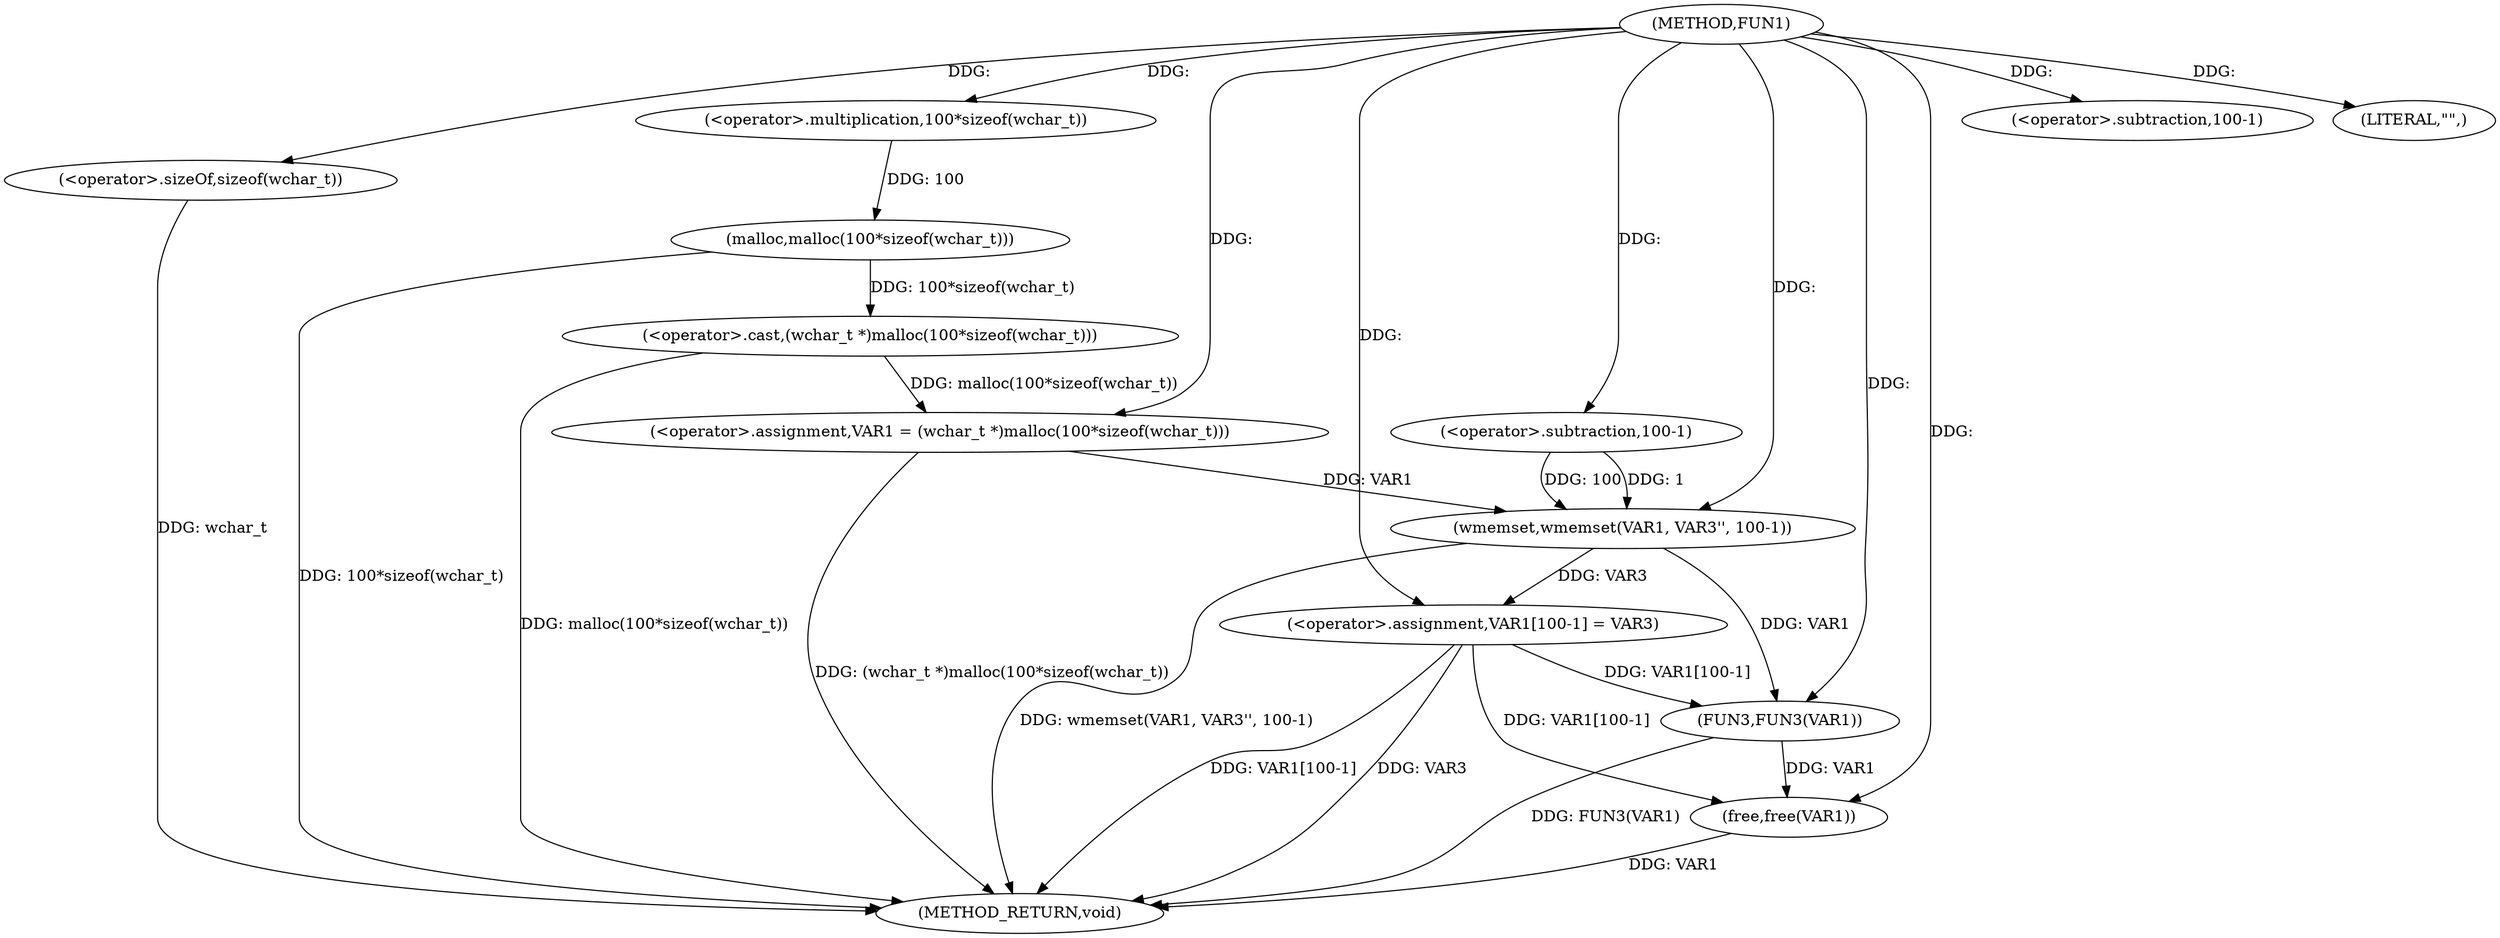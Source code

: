 digraph FUN1 {  
"1000100" [label = "(METHOD,FUN1)" ]
"1000133" [label = "(METHOD_RETURN,void)" ]
"1000103" [label = "(<operator>.assignment,VAR1 = (wchar_t *)malloc(100*sizeof(wchar_t)))" ]
"1000105" [label = "(<operator>.cast,(wchar_t *)malloc(100*sizeof(wchar_t)))" ]
"1000107" [label = "(malloc,malloc(100*sizeof(wchar_t)))" ]
"1000108" [label = "(<operator>.multiplication,100*sizeof(wchar_t))" ]
"1000110" [label = "(<operator>.sizeOf,sizeof(wchar_t))" ]
"1000114" [label = "(wmemset,wmemset(VAR1, VAR3'', 100-1))" ]
"1000117" [label = "(<operator>.subtraction,100-1)" ]
"1000120" [label = "(<operator>.assignment,VAR1[100-1] = VAR3)" ]
"1000123" [label = "(<operator>.subtraction,100-1)" ]
"1000128" [label = "(LITERAL,\"\",)" ]
"1000129" [label = "(FUN3,FUN3(VAR1))" ]
"1000131" [label = "(free,free(VAR1))" ]
  "1000120" -> "1000133"  [ label = "DDG: VAR3"] 
  "1000107" -> "1000133"  [ label = "DDG: 100*sizeof(wchar_t)"] 
  "1000105" -> "1000133"  [ label = "DDG: malloc(100*sizeof(wchar_t))"] 
  "1000103" -> "1000133"  [ label = "DDG: (wchar_t *)malloc(100*sizeof(wchar_t))"] 
  "1000114" -> "1000133"  [ label = "DDG: wmemset(VAR1, VAR3'', 100-1)"] 
  "1000120" -> "1000133"  [ label = "DDG: VAR1[100-1]"] 
  "1000110" -> "1000133"  [ label = "DDG: wchar_t"] 
  "1000131" -> "1000133"  [ label = "DDG: VAR1"] 
  "1000129" -> "1000133"  [ label = "DDG: FUN3(VAR1)"] 
  "1000105" -> "1000103"  [ label = "DDG: malloc(100*sizeof(wchar_t))"] 
  "1000100" -> "1000103"  [ label = "DDG: "] 
  "1000107" -> "1000105"  [ label = "DDG: 100*sizeof(wchar_t)"] 
  "1000108" -> "1000107"  [ label = "DDG: 100"] 
  "1000100" -> "1000108"  [ label = "DDG: "] 
  "1000100" -> "1000110"  [ label = "DDG: "] 
  "1000103" -> "1000114"  [ label = "DDG: VAR1"] 
  "1000100" -> "1000114"  [ label = "DDG: "] 
  "1000117" -> "1000114"  [ label = "DDG: 100"] 
  "1000117" -> "1000114"  [ label = "DDG: 1"] 
  "1000100" -> "1000117"  [ label = "DDG: "] 
  "1000114" -> "1000120"  [ label = "DDG: VAR3"] 
  "1000100" -> "1000120"  [ label = "DDG: "] 
  "1000100" -> "1000123"  [ label = "DDG: "] 
  "1000100" -> "1000128"  [ label = "DDG: "] 
  "1000114" -> "1000129"  [ label = "DDG: VAR1"] 
  "1000120" -> "1000129"  [ label = "DDG: VAR1[100-1]"] 
  "1000100" -> "1000129"  [ label = "DDG: "] 
  "1000129" -> "1000131"  [ label = "DDG: VAR1"] 
  "1000120" -> "1000131"  [ label = "DDG: VAR1[100-1]"] 
  "1000100" -> "1000131"  [ label = "DDG: "] 
}

